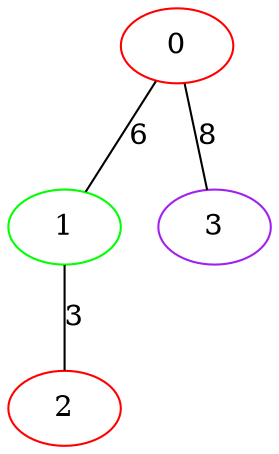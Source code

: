 graph "" {
0 [color=red, weight=1];
1 [color=green, weight=2];
2 [color=red, weight=1];
3 [color=purple, weight=4];
0 -- 1  [key=0, label=6];
0 -- 3  [key=0, label=8];
1 -- 2  [key=0, label=3];
}
